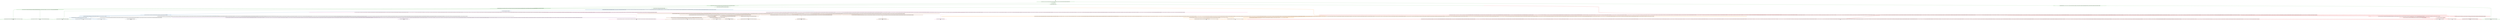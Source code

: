 digraph T {
	{
		rank=same
		54 [penwidth=3,colorscheme=set19,color=3,label="301;302;303;304;305;306;307;308;309;310;361;362;363;364;365;366;367;368;369;370;411;412;413;414;415;416;417;418;419;420_P\nP\n26% 0%"]
		50 [penwidth=3,colorscheme=set19,color=3,label="441;442;443;444;445;446;447;448;449;450;471;472;473;474;475;476;477;478;479;480;501;502;503;504;505;506;507;508;509;510_P\nP\n0% 1e+02%"]
		47 [penwidth=3,colorscheme=set19,color=3,label="491;492;493;494;495;496;497;498;499;500;551;552;553;554;555;556;557;558;559;560_P\nP\n47% 0%"]
		45 [penwidth=3,colorscheme=set19,color=3,label="481;482;483;484;485;486;487;488;489;490;541;542;543;544;545;546;547;548;549;550_P\nP\n26% 0%"]
		41 [penwidth=3,colorscheme=set19,color=2,label="1351;1352;1353;1354;1355;1356;1357;1358;1359;1360;1621;1622;1623;1624;1625;1626;1627;1628;1629;1630_M1\nM1\n18%"]
		39 [penwidth=3,colorscheme=set19,color=2,label="1701;1702;1703;1704;1705;1706;1707;1708;1709;1710_M1\nM1\n82%"]
		38 [penwidth=3,colorscheme=set19,color=8,label="4281;4282;4283;4284;4285;4286;4287;4288;4289;4290_M2\nM2\n32%"]
		37 [penwidth=3,colorscheme=set19,color=8,label="3761;3762;3763;3764;3765;3766;3767;3768;3769;3770;3791;3792;3793;3794;3795;3796;3797;3798;3799;3800;3841;3842;3843;3844;3845;3846;3847;3848;3849;3850;3921;3922;3923;3924;3925;3926;3927;3928;3929;3930;3961;3962;3963;3964;3965;3966;3967;3968;3969;3970_M2\nM2\n68%"]
		35 [penwidth=3,colorscheme=set19,color=9,label="4981;4982;4983;4984;4985;4986;4987;4988;4989;4990_M3\nM3\n1e+02%"]
		31 [penwidth=3,colorscheme=set19,color=7,label="6441;6442;6443;6444;6445;6446;6447;6448;6449;6450;6531;6532;6533;6534;6535;6536;6537;6538;6539;6540;6611;6612;6613;6614;6615;6616;6617;6618;6619;6620;6721;6722;6723;6724;6725;6726;6727;6728;6729;6730_M4\nM4\n12%"]
		29 [penwidth=3,colorscheme=set19,color=7,label="6711;6712;6713;6714;6715;6716;6717;6718;6719;6720_M4\nM4\n22%"]
		27 [penwidth=3,colorscheme=set19,color=7,label="6601;6602;6603;6604;6605;6606;6607;6608;6609;6610_M4\nM4\n13%"]
		25 [penwidth=3,colorscheme=set19,color=7,label="6511;6512;6513;6514;6515;6516;6517;6518;6519;6520;6701;6702;6703;6704;6705;6706;6707;6708;6709;6710_M4\nM4\n19%"]
		23 [penwidth=3,colorscheme=set19,color=7,label="6961;6962;6963;6964;6965;6966;6967;6968;6969;6970_M4\nM4\n18%"]
		21 [penwidth=3,colorscheme=set19,color=7,label="6801;6802;6803;6804;6805;6806;6807;6808;6809;6810_M4\nM4\n16%"]
		19 [penwidth=3,colorscheme=set19,color=5,label="6901;6902;6903;6904;6905;6906;6907;6908;6909;6910;6981;6982;6983;6984;6985;6986;6987;6988;6989;6990;7071;7072;7073;7074;7075;7076;7077;7078;7079;7080_M5\nM5\n74%"]
		17 [penwidth=3,colorscheme=set19,color=5,label="7061;7062;7063;7064;7065;7066;7067;7068;7069;7070;7111;7112;7113;7114;7115;7116;7117;7118;7119;7120_M5\nM5\n26%"]
		16 [penwidth=3,colorscheme=set19,color=4,label="7531;7532;7533;7534;7535;7536;7537;7538;7539;7540_M6\nM6\n1e+02%"]
		15 [penwidth=3,colorscheme=set19,color=1,label="401;402;403;404;405;406;407;408;409;410;451;452;453;454;455;456;457;458;459;460;511;512;513;514;515;516;517;518;519;520;561;562;563;564;565;566;567;568;569;570;581;582;583;584;585;586;587;588;589;590;611;612;613;614;615;616;617;618;619;620;631;632;633;634;635;636;637;638;639;640;651;652;653;654;655;656;657;658;659;660;681;682;683;684;685;686;687;688;689;690;711;712;713;714;715;716;717;718;719;720;791;792;793;794;795;796;797;798;799;800;811;812;813;814;815;816;817;818;819;820;841;842;843;844;845;846;847;848;849;850;861;862;863;864;865;866;867;868;869;870;901;902;903;904;905;906;907;908;909;910;921;922;923;924;925;926;927;928;929;930;951;952;953;954;955;956;957;958;959;960;971;972;973;974;975;976;977;978;979;980;1001;1002;1003;1004;1005;1006;1007;1008;1009;1010;1011;1012;1013;1014;1015;1016;1017;1018;1019;1020;1051;1052;1053;1054;1055;1056;1057;1058;1059;1060;1071;1072;1073;1074;1075;1076;1077;1078;1079;1080;1081;1082;1083;1084;1085;1086;1087;1088;1089;1090;1111;1112;1113;1114;1115;1116;1117;1118;1119;1120;1141;1142;1143;1144;1145;1146;1147;1148;1149;1150;1161;1162;1163;1164;1165;1166;1167;1168;1169;1170;1201;1202;1203;1204;1205;1206;1207;1208;1209;1210;1231;1232;1233;1234;1235;1236;1237;1238;1239;1240;1261;1262;1263;1264;1265;1266;1267;1268;1269;1270;1301;1302;1303;1304;1305;1306;1307;1308;1309;1310;1431;1432;1433;1434;1435;1436;1437;1438;1439;1440;1591;1592;1593;1594;1595;1596;1597;1598;1599;1600;1721;1722;1723;1724;1725;1726;1727;1728;1729;1730;1751;1752;1753;1754;1755;1756;1757;1758;1759;1760;1801;1802;1803;1804;1805;1806;1807;1808;1809;1810;1831;1832;1833;1834;1835;1836;1837;1838;1839;1840;1911;1912;1913;1914;1915;1916;1917;1918;1919;1920;1941;1942;1943;1944;1945;1946;1947;1948;1949;1950;1971;1972;1973;1974;1975;1976;1977;1978;1979;1980;2021;2022;2023;2024;2025;2026;2027;2028;2029;2030;2091;2092;2093;2094;2095;2096;2097;2098;2099;2100;2151;2152;2153;2154;2155;2156;2157;2158;2159;2160;2251;2252;2253;2254;2255;2256;2257;2258;2259;2260;2311;2312;2313;2314;2315;2316;2317;2318;2319;2320;2351;2352;2353;2354;2355;2356;2357;2358;2359;2360;2391;2392;2393;2394;2395;2396;2397;2398;2399;2400;2411;2412;2413;2414;2415;2416;2417;2418;2419;2420;2471;2472;2473;2474;2475;2476;2477;2478;2479;2480;2511;2512;2513;2514;2515;2516;2517;2518;2519;2520;2571;2572;2573;2574;2575;2576;2577;2578;2579;2580;2711;2712;2713;2714;2715;2716;2717;2718;2719;2720;2781;2782;2783;2784;2785;2786;2787;2788;2789;2790;2811;2812;2813;2814;2815;2816;2817;2818;2819;2820;2901;2902;2903;2904;2905;2906;2907;2908;2909;2910;2931;2932;2933;2934;2935;2936;2937;2938;2939;2940;3111;3112;3113;3114;3115;3116;3117;3118;3119;3120;3191;3192;3193;3194;3195;3196;3197;3198;3199;3200;3231;3232;3233;3234;3235;3236;3237;3238;3239;3240;3281;3282;3283;3284;3285;3286;3287;3288;3289;3290;3301;3302;3303;3304;3305;3306;3307;3308;3309;3310;3331;3332;3333;3334;3335;3336;3337;3338;3339;3340;3371;3372;3373;3374;3375;3376;3377;3378;3379;3380;3421;3422;3423;3424;3425;3426;3427;3428;3429;3430;3461;3462;3463;3464;3465;3466;3467;3468;3469;3470;3541;3542;3543;3544;3545;3546;3547;3548;3549;3550;3631;3632;3633;3634;3635;3636;3637;3638;3639;3640;3661;3662;3663;3664;3665;3666;3667;3668;3669;3670;3691;3692;3693;3694;3695;3696;3697;3698;3699;3700;3741;3742;3743;3744;3745;3746;3747;3748;3749;3750;3801;3802;3803;3804;3805;3806;3807;3808;3809;3810;3971;3972;3973;3974;3975;3976;3977;3978;3979;3980;4041;4042;4043;4044;4045;4046;4047;4048;4049;4050;4191;4192;4193;4194;4195;4196;4197;4198;4199;4200;4261;4262;4263;4264;4265;4266;4267;4268;4269;4270;4751;4752;4753;4754;4755;4756;4757;4758;4759;4760;4811;4812;4813;4814;4815;4816;4817;4818;4819;4820;4941;4942;4943;4944;4945;4946;4947;4948;4949;4950;5001;5002;5003;5004;5005;5006;5007;5008;5009;5010;5161;5162;5163;5164;5165;5166;5167;5168;5169;5170;5291;5292;5293;5294;5295;5296;5297;5298;5299;5300;5311;5312;5313;5314;5315;5316;5317;5318;5319;5320;5341;5342;5343;5344;5345;5346;5347;5348;5349;5350;5391;5392;5393;5394;5395;5396;5397;5398;5399;5400;5441;5442;5443;5444;5445;5446;5447;5448;5449;5450;5531;5532;5533;5534;5535;5536;5537;5538;5539;5540;5551;5552;5553;5554;5555;5556;5557;5558;5559;5560;5641;5642;5643;5644;5645;5646;5647;5648;5649;5650;5741;5742;5743;5744;5745;5746;5747;5748;5749;5750;5781;5782;5783;5784;5785;5786;5787;5788;5789;5790;5811;5812;5813;5814;5815;5816;5817;5818;5819;5820;5881;5882;5883;5884;5885;5886;5887;5888;5889;5890;5931;5932;5933;5934;5935;5936;5937;5938;5939;5940;6051;6052;6053;6054;6055;6056;6057;6058;6059;6060;6101;6102;6103;6104;6105;6106;6107;6108;6109;6110;6141;6142;6143;6144;6145;6146;6147;6148;6149;6150;6181;6182;6183;6184;6185;6186;6187;6188;6189;6190;6251;6252;6253;6254;6255;6256;6257;6258;6259;6260;6471;6472;6473;6474;6475;6476;6477;6478;6479;6480;6571;6572;6573;6574;6575;6576;6577;6578;6579;6580;6661;6662;6663;6664;6665;6666;6667;6668;6669;6670;6851;6852;6853;6854;6855;6856;6857;6858;6859;6860;6941;6942;6943;6944;6945;6946;6947;6948;6949;6950;7041;7042;7043;7044;7045;7046;7047;7048;7049;7050;7091;7092;7093;7094;7095;7096;7097;7098;7099;7100;7141;7142;7143;7144;7145;7146;7147;7148;7149;7150;7201;7202;7203;7204;7205;7206;7207;7208;7209;7210;7211;7212;7213;7214;7215;7216;7217;7218;7219;7220;7221;7222;7223;7224;7225;7226;7227;7228;7229;7230;7231;7232;7233;7234;7235;7236;7237;7238;7239;7240;7261;7262;7263;7264;7265;7266;7267;7268;7269;7270;7271;7272;7273;7274;7275;7276;7277;7278;7279;7280;7281;7282;7283;7284;7285;7286;7287;7288;7289;7290_M7\nM7\n14%"]
		12 [penwidth=3,colorscheme=set19,color=1,label="7981;7982;7983;7984;7985;7986;7987;7988;7989;7990_M7\nM7\n43%"]
		10 [penwidth=3,colorscheme=set19,color=1,label="7971;7972;7973;7974;7975;7976;7977;7978;7979;7980_M7\nM7\n13%"]
		8 [penwidth=3,colorscheme=set19,color=1,label="8021;8022;8023;8024;8025;8026;8027;8028;8029;8030;8081;8082;8083;8084;8085;8086;8087;8088;8089;8090_M7\nM7\n30%"]
	}
	58 [penwidth=3,colorscheme=set19,color=3,label="GL"]
	57 [penwidth=3,colorscheme=set19,color=3,label="0;1;2;3;4;5;6;7;8;9;10;11;12;13;14;15;16;17;18;19;20;21;22;23;24;25;26;27;28;29;30;31;32;33;34;35;36;37;38;39;40;41;42;43;44;45;46;47;48;49;50;51;52;53;54;55;56;57;58;59;60;61;62;63;64;65;66;67;68;69;70"]
	56 [penwidth=3,colorscheme=set19,color=3,label="71;72;73;74;75;76;77;78;79;80"]
	55 [penwidth=3,colorscheme=set19,color=3,label="81;82;83;84;85;86;87;88;89;90;131;132;133;134;135;136;137;138;139;140;181;182;183;184;185;186;187;188;189;190;221;222;223;224;225;226;227;228;229;230;261;262;263;264;265;266;267;268;269;270;301;302;303;304;305;306;307;308;309;310;361;362;363;364;365;366;367;368;369;370;411;412;413;414;415;416;417;418;419;420"]
	53 [penwidth=3,colorscheme=set19,color=3,label="101;102;103;104;105;106;107;108;109;110"]
	52 [penwidth=3,colorscheme=set19,color=3,label="141;142;143;144;145;146;147;148;149;150;161;162;163;164;165;166;167;168;169;170;201;202;203;204;205;206;207;208;209;210;241;242;243;244;245;246;247;248;249;250"]
	51 [penwidth=3,colorscheme=set19,color=3,label="271;272;273;274;275;276;277;278;279;280;341;342;343;344;345;346;347;348;349;350;391;392;393;394;395;396;397;398;399;400;441;442;443;444;445;446;447;448;449;450;471;472;473;474;475;476;477;478;479;480;501;502;503;504;505;506;507;508;509;510"]
	49 [penwidth=3,colorscheme=set19,color=3,label="331;332;333;334;335;336;337;338;339;340;381;382;383;384;385;386;387;388;389;390"]
	48 [penwidth=3,colorscheme=set19,color=3,label="491;492;493;494;495;496;497;498;499;500;551;552;553;554;555;556;557;558;559;560"]
	46 [penwidth=3,colorscheme=set19,color=3,label="91;92;93;94;95;96;97;98;99;100;111;112;113;114;115;116;117;118;119;120;311;312;313;314;315;316;317;318;319;320;421;422;423;424;425;426;427;428;429;430;461;462;463;464;465;466;467;468;469;470;481;482;483;484;485;486;487;488;489;490;541;542;543;544;545;546;547;548;549;550"]
	44 [penwidth=3,colorscheme=set19,color=2,label="1181;1182;1183;1184;1185;1186;1187;1188;1189;1190"]
	43 [penwidth=3,colorscheme=set19,color=2,label="1191;1192;1193;1194;1195;1196;1197;1198;1199;1200;1251;1252;1253;1254;1255;1256;1257;1258;1259;1260;1331;1332;1333;1334;1335;1336;1337;1338;1339;1340"]
	42 [penwidth=3,colorscheme=set19,color=2,label="1351;1352;1353;1354;1355;1356;1357;1358;1359;1360;1621;1622;1623;1624;1625;1626;1627;1628;1629;1630"]
	40 [penwidth=3,colorscheme=set19,color=2,label="1561;1562;1563;1564;1565;1566;1567;1568;1569;1570;1601;1602;1603;1604;1605;1606;1607;1608;1609;1610;1701;1702;1703;1704;1705;1706;1707;1708;1709;1710"]
	36 [penwidth=3,colorscheme=set19,color=9,label="4111;4112;4113;4114;4115;4116;4117;4118;4119;4120;4251;4252;4253;4254;4255;4256;4257;4258;4259;4260;4321;4322;4323;4324;4325;4326;4327;4328;4329;4330;4511;4512;4513;4514;4515;4516;4517;4518;4519;4520;4581;4582;4583;4584;4585;4586;4587;4588;4589;4590;4731;4732;4733;4734;4735;4736;4737;4738;4739;4740;4791;4792;4793;4794;4795;4796;4797;4798;4799;4800;4981;4982;4983;4984;4985;4986;4987;4988;4989;4990"]
	34 [penwidth=3,colorscheme=set19,color=7,label="5961;5962;5963;5964;5965;5966;5967;5968;5969;5970;5991;5992;5993;5994;5995;5996;5997;5998;5999;6000;6041;6042;6043;6044;6045;6046;6047;6048;6049;6050;6081;6082;6083;6084;6085;6086;6087;6088;6089;6090;6131;6132;6133;6134;6135;6136;6137;6138;6139;6140;6231;6232;6233;6234;6235;6236;6237;6238;6239;6240;6241;6242;6243;6244;6245;6246;6247;6248;6249;6250;6291;6292;6293;6294;6295;6296;6297;6298;6299;6300"]
	33 [penwidth=3,colorscheme=set19,color=7,label="6361;6362;6363;6364;6365;6366;6367;6368;6369;6370"]
	32 [penwidth=3,colorscheme=set19,color=7,label="6441;6442;6443;6444;6445;6446;6447;6448;6449;6450;6531;6532;6533;6534;6535;6536;6537;6538;6539;6540;6611;6612;6613;6614;6615;6616;6617;6618;6619;6620;6721;6722;6723;6724;6725;6726;6727;6728;6729;6730"]
	30 [penwidth=3,colorscheme=set19,color=7,label="6521;6522;6523;6524;6525;6526;6527;6528;6529;6530;6711;6712;6713;6714;6715;6716;6717;6718;6719;6720"]
	28 [penwidth=3,colorscheme=set19,color=7,label="6431;6432;6433;6434;6435;6436;6437;6438;6439;6440;6601;6602;6603;6604;6605;6606;6607;6608;6609;6610"]
	26 [penwidth=3,colorscheme=set19,color=7,label="6511;6512;6513;6514;6515;6516;6517;6518;6519;6520;6701;6702;6703;6704;6705;6706;6707;6708;6709;6710"]
	24 [penwidth=3,colorscheme=set19,color=7,label="6031;6032;6033;6034;6035;6036;6037;6038;6039;6040;6121;6122;6123;6124;6125;6126;6127;6128;6129;6130;6171;6172;6173;6174;6175;6176;6177;6178;6179;6180;6221;6222;6223;6224;6225;6226;6227;6228;6229;6230;6281;6282;6283;6284;6285;6286;6287;6288;6289;6290;6351;6352;6353;6354;6355;6356;6357;6358;6359;6360;6421;6422;6423;6424;6425;6426;6427;6428;6429;6430;6961;6962;6963;6964;6965;6966;6967;6968;6969;6970"]
	22 [penwidth=3,colorscheme=set19,color=7,label="6071;6072;6073;6074;6075;6076;6077;6078;6079;6080;6161;6162;6163;6164;6165;6166;6167;6168;6169;6170;6341;6342;6343;6344;6345;6346;6347;6348;6349;6350;6401;6402;6403;6404;6405;6406;6407;6408;6409;6410;6501;6502;6503;6504;6505;6506;6507;6508;6509;6510;6581;6582;6583;6584;6585;6586;6587;6588;6589;6590;6691;6692;6693;6694;6695;6696;6697;6698;6699;6700;6801;6802;6803;6804;6805;6806;6807;6808;6809;6810"]
	20 [penwidth=3,colorscheme=set19,color=5,label="6451;6452;6453;6454;6455;6456;6457;6458;6459;6460;6741;6742;6743;6744;6745;6746;6747;6748;6749;6750;6901;6902;6903;6904;6905;6906;6907;6908;6909;6910;6981;6982;6983;6984;6985;6986;6987;6988;6989;6990;7071;7072;7073;7074;7075;7076;7077;7078;7079;7080"]
	18 [penwidth=3,colorscheme=set19,color=5,label="6541;6542;6543;6544;6545;6546;6547;6548;6549;6550;6731;6732;6733;6734;6735;6736;6737;6738;6739;6740;6971;6972;6973;6974;6975;6976;6977;6978;6979;6980;7061;7062;7063;7064;7065;7066;7067;7068;7069;7070;7111;7112;7113;7114;7115;7116;7117;7118;7119;7120"]
	14 [penwidth=3,colorscheme=set19,color=1,label="7311;7312;7313;7314;7315;7316;7317;7318;7319;7320;7331;7332;7333;7334;7335;7336;7337;7338;7339;7340;7401;7402;7403;7404;7405;7406;7407;7408;7409;7410;7451;7452;7453;7454;7455;7456;7457;7458;7459;7460;7501;7502;7503;7504;7505;7506;7507;7508;7509;7510;7651;7652;7653;7654;7655;7656;7657;7658;7659;7660;7711;7712;7713;7714;7715;7716;7717;7718;7719;7720;7771;7772;7773;7774;7775;7776;7777;7778;7779;7780"]
	13 [penwidth=3,colorscheme=set19,color=1,label="7841;7842;7843;7844;7845;7846;7847;7848;7849;7850;7891;7892;7893;7894;7895;7896;7897;7898;7899;7900;7981;7982;7983;7984;7985;7986;7987;7988;7989;7990"]
	11 [penwidth=3,colorscheme=set19,color=1,label="7971;7972;7973;7974;7975;7976;7977;7978;7979;7980"]
	9 [penwidth=3,colorscheme=set19,color=1,label="7541;7542;7543;7544;7545;7546;7547;7548;7549;7550;7621;7622;7623;7624;7625;7626;7627;7628;7629;7630;8021;8022;8023;8024;8025;8026;8027;8028;8029;8030;8081;8082;8083;8084;8085;8086;8087;8088;8089;8090"]
	7 [penwidth=3,colorscheme=set19,color=4,label="4181;4182;4183;4184;4185;4186;4187;4188;4189;4190;4371;4372;4373;4374;4375;4376;4377;4378;4379;4380;4451;4452;4453;4454;4455;4456;4457;4458;4459;4460;4561;4562;4563;4564;4565;4566;4567;4568;4569;4570;4641;4642;4643;4644;4645;4646;4647;4648;4649;4650;4701;4702;4703;4704;4705;4706;4707;4708;4709;4710;4871;4872;4873;4874;4875;4876;4877;4878;4879;4880;4921;4922;4923;4924;4925;4926;4927;4928;4929;4930;5141;5142;5143;5144;5145;5146;5147;5148;5149;5150;5191;5192;5193;5194;5195;5196;5197;5198;5199;5200;5241;5242;5243;5244;5245;5246;5247;5248;5249;5250;5261;5262;5263;5264;5265;5266;5267;5268;5269;5270;5331;5332;5333;5334;5335;5336;5337;5338;5339;5340;5361;5362;5363;5364;5365;5366;5367;5368;5369;5370;5381;5382;5383;5384;5385;5386;5387;5388;5389;5390;5461;5462;5463;5464;5465;5466;5467;5468;5469;5470;5491;5492;5493;5494;5495;5496;5497;5498;5499;5500;5601;5602;5603;5604;5605;5606;5607;5608;5609;5610;5681;5682;5683;5684;5685;5686;5687;5688;5689;5690;5701;5702;5703;5704;5705;5706;5707;5708;5709;5710;5721;5722;5723;5724;5725;5726;5727;5728;5729;5730;5761;5762;5763;5764;5765;5766;5767;5768;5769;5770;5791;5792;5793;5794;5795;5796;5797;5798;5799;5800;5841;5842;5843;5844;5845;5846;5847;5848;5849;5850;5861;5862;5863;5864;5865;5866;5867;5868;5869;5870;5901;5902;5903;5904;5905;5906;5907;5908;5909;5910;5971;5972;5973;5974;5975;5976;5977;5978;5979;5980;6011;6012;6013;6014;6015;6016;6017;6018;6019;6020;6151;6152;6153;6154;6155;6156;6157;6158;6159;6160;6201;6202;6203;6204;6205;6206;6207;6208;6209;6210;6331;6332;6333;6334;6335;6336;6337;6338;6339;6340;6481;6482;6483;6484;6485;6486;6487;6488;6489;6490;6671;6672;6673;6674;6675;6676;6677;6678;6679;6680;6861;6862;6863;6864;6865;6866;6867;6868;6869;6870;7051;7052;7053;7054;7055;7056;7057;7058;7059;7060;7151;7152;7153;7154;7155;7156;7157;7158;7159;7160;7241;7242;7243;7244;7245;7246;7247;7248;7249;7250;7251;7252;7253;7254;7255;7256;7257;7258;7259;7260;7291;7292;7293;7294;7295;7296;7297;7298;7299;7300;7301;7302;7303;7304;7305;7306;7307;7308;7309;7310;7321;7322;7323;7324;7325;7326;7327;7328;7329;7330;7341;7342;7343;7344;7345;7346;7347;7348;7349;7350;7371;7372;7373;7374;7375;7376;7377;7378;7379;7380;7421;7422;7423;7424;7425;7426;7427;7428;7429;7430;7481;7482;7483;7484;7485;7486;7487;7488;7489;7490;7531;7532;7533;7534;7535;7536;7537;7538;7539;7540"]
	6 [penwidth=3,colorscheme=set19,color=7,label="4361;4362;4363;4364;4365;4366;4367;4368;4369;4370;4421;4422;4423;4424;4425;4426;4427;4428;4429;4430;4481;4482;4483;4484;4485;4486;4487;4488;4489;4490;4531;4532;4533;4534;4535;4536;4537;4538;4539;4540;4591;4592;4593;4594;4595;4596;4597;4598;4599;4600;4671;4672;4673;4674;4675;4676;4677;4678;4679;4680;4761;4762;4763;4764;4765;4766;4767;4768;4769;4770;4951;4952;4953;4954;4955;4956;4957;4958;4959;4960;5011;5012;5013;5014;5015;5016;5017;5018;5019;5020;5061;5062;5063;5064;5065;5066;5067;5068;5069;5070;5101;5102;5103;5104;5105;5106;5107;5108;5109;5110;5171;5172;5173;5174;5175;5176;5177;5178;5179;5180;5201;5202;5203;5204;5205;5206;5207;5208;5209;5210;5221;5222;5223;5224;5225;5226;5227;5228;5229;5230;5251;5252;5253;5254;5255;5256;5257;5258;5259;5260;5271;5272;5273;5274;5275;5276;5277;5278;5279;5280;5351;5352;5353;5354;5355;5356;5357;5358;5359;5360;5411;5412;5413;5414;5415;5416;5417;5418;5419;5420;5451;5452;5453;5454;5455;5456;5457;5458;5459;5460;5471;5472;5473;5474;5475;5476;5477;5478;5479;5480;5501;5502;5503;5504;5505;5506;5507;5508;5509;5510;5561;5562;5563;5564;5565;5566;5567;5568;5569;5570;5571;5572;5573;5574;5575;5576;5577;5578;5579;5580;5581;5582;5583;5584;5585;5586;5587;5588;5589;5590;5621;5622;5623;5624;5625;5626;5627;5628;5629;5630;5651;5652;5653;5654;5655;5656;5657;5658;5659;5660;5661;5662;5663;5664;5665;5666;5667;5668;5669;5670;5821;5822;5823;5824;5825;5826;5827;5828;5829;5830;5911;5912;5913;5914;5915;5916;5917;5918;5919;5920;5951;5952;5953;5954;5955;5956;5957;5958;5959;5960"]
	5 [penwidth=3,colorscheme=set19,color=9,label="1461;1462;1463;1464;1465;1466;1467;1468;1469;1470;1511;1512;1513;1514;1515;1516;1517;1518;1519;1520;1571;1572;1573;1574;1575;1576;1577;1578;1579;1580;1611;1612;1613;1614;1615;1616;1617;1618;1619;1620;1731;1732;1733;1734;1735;1736;1737;1738;1739;1740;1871;1872;1873;1874;1875;1876;1877;1878;1879;1880;1901;1902;1903;1904;1905;1906;1907;1908;1909;1910;1951;1952;1953;1954;1955;1956;1957;1958;1959;1960;2041;2042;2043;2044;2045;2046;2047;2048;2049;2050;2131;2132;2133;2134;2135;2136;2137;2138;2139;2140;2171;2172;2173;2174;2175;2176;2177;2178;2179;2180;2301;2302;2303;2304;2305;2306;2307;2308;2309;2310;2321;2322;2323;2324;2325;2326;2327;2328;2329;2330;2371;2372;2373;2374;2375;2376;2377;2378;2379;2380;2421;2422;2423;2424;2425;2426;2427;2428;2429;2430;2491;2492;2493;2494;2495;2496;2497;2498;2499;2500;2541;2542;2543;2544;2545;2546;2547;2548;2549;2550;2621;2622;2623;2624;2625;2626;2627;2628;2629;2630;2671;2672;2673;2674;2675;2676;2677;2678;2679;2680;2691;2692;2693;2694;2695;2696;2697;2698;2699;2700;2751;2752;2753;2754;2755;2756;2757;2758;2759;2760;2831;2832;2833;2834;2835;2836;2837;2838;2839;2840;2881;2882;2883;2884;2885;2886;2887;2888;2889;2890;2961;2962;2963;2964;2965;2966;2967;2968;2969;2970;2991;2992;2993;2994;2995;2996;2997;2998;2999;3000;3041;3042;3043;3044;3045;3046;3047;3048;3049;3050;3081;3082;3083;3084;3085;3086;3087;3088;3089;3090;3171;3172;3173;3174;3175;3176;3177;3178;3179;3180;3211;3212;3213;3214;3215;3216;3217;3218;3219;3220;3311;3312;3313;3314;3315;3316;3317;3318;3319;3320;3401;3402;3403;3404;3405;3406;3407;3408;3409;3410;3441;3442;3443;3444;3445;3446;3447;3448;3449;3450;3501;3502;3503;3504;3505;3506;3507;3508;3509;3510;3531;3532;3533;3534;3535;3536;3537;3538;3539;3540;3581;3582;3583;3584;3585;3586;3587;3588;3589;3590;3601;3602;3603;3604;3605;3606;3607;3608;3609;3610;3641;3642;3643;3644;3645;3646;3647;3648;3649;3650;3701;3702;3703;3704;3705;3706;3707;3708;3709;3710;3811;3812;3813;3814;3815;3816;3817;3818;3819;3820;4011;4012;4013;4014;4015;4016;4017;4018;4019;4020"]
	4 [penwidth=3,colorscheme=set19,color=8,label="1211;1212;1213;1214;1215;1216;1217;1218;1219;1220;1241;1242;1243;1244;1245;1246;1247;1248;1249;1250;1321;1322;1323;1324;1325;1326;1327;1328;1329;1330;1391;1392;1393;1394;1395;1396;1397;1398;1399;1400;1451;1452;1453;1454;1455;1456;1457;1458;1459;1460;1651;1652;1653;1654;1655;1656;1657;1658;1659;1660;1691;1692;1693;1694;1695;1696;1697;1698;1699;1700;1771;1772;1773;1774;1775;1776;1777;1778;1779;1780;1791;1792;1793;1794;1795;1796;1797;1798;1799;1800;1811;1812;1813;1814;1815;1816;1817;1818;1819;1820;1841;1842;1843;1844;1845;1846;1847;1848;1849;1850;1861;1862;1863;1864;1865;1866;1867;1868;1869;1870;1891;1892;1893;1894;1895;1896;1897;1898;1899;1900;2031;2032;2033;2034;2035;2036;2037;2038;2039;2040;2101;2102;2103;2104;2105;2106;2107;2108;2109;2110;2211;2212;2213;2214;2215;2216;2217;2218;2219;2220;2241;2242;2243;2244;2245;2246;2247;2248;2249;2250;2291;2292;2293;2294;2295;2296;2297;2298;2299;2300;2531;2532;2533;2534;2535;2536;2537;2538;2539;2540;2611;2612;2613;2614;2615;2616;2617;2618;2619;2620;2631;2632;2633;2634;2635;2636;2637;2638;2639;2640;2681;2682;2683;2684;2685;2686;2687;2688;2689;2690;2861;2862;2863;2864;2865;2866;2867;2868;2869;2870;2951;2952;2953;2954;2955;2956;2957;2958;2959;2960;3031;3032;3033;3034;3035;3036;3037;3038;3039;3040;3131;3132;3133;3134;3135;3136;3137;3138;3139;3140;3251;3252;3253;3254;3255;3256;3257;3258;3259;3260;3391;3392;3393;3394;3395;3396;3397;3398;3399;3400;3431;3432;3433;3434;3435;3436;3437;3438;3439;3440;3491;3492;3493;3494;3495;3496;3497;3498;3499;3500;3551;3552;3553;3554;3555;3556;3557;3558;3559;3560;3571;3572;3573;3574;3575;3576;3577;3578;3579;3580;3681;3682;3683;3684;3685;3686;3687;3688;3689;3690;3721;3722;3723;3724;3725;3726;3727;3728;3729;3730;3761;3762;3763;3764;3765;3766;3767;3768;3769;3770;3791;3792;3793;3794;3795;3796;3797;3798;3799;3800;3841;3842;3843;3844;3845;3846;3847;3848;3849;3850;3921;3922;3923;3924;3925;3926;3927;3928;3929;3930;3961;3962;3963;3964;3965;3966;3967;3968;3969;3970"]
	3 [penwidth=3,colorscheme=set19,color=8,label="1151;1152;1153;1154;1155;1156;1157;1158;1159;1160;1221;1222;1223;1224;1225;1226;1227;1228;1229;1230;1281;1282;1283;1284;1285;1286;1287;1288;1289;1290;1291;1292;1293;1294;1295;1296;1297;1298;1299;1300;1411;1412;1413;1414;1415;1416;1417;1418;1419;1420;1481;1482;1483;1484;1485;1486;1487;1488;1489;1490;1531;1532;1533;1534;1535;1536;1537;1538;1539;1540;1631;1632;1633;1634;1635;1636;1637;1638;1639;1640;1661;1662;1663;1664;1665;1666;1667;1668;1669;1670;1741;1742;1743;1744;1745;1746;1747;1748;1749;1750;1851;1852;1853;1854;1855;1856;1857;1858;1859;1860;1881;1882;1883;1884;1885;1886;1887;1888;1889;1890;1931;1932;1933;1934;1935;1936;1937;1938;1939;1940;1961;1962;1963;1964;1965;1966;1967;1968;1969;1970;1991;1992;1993;1994;1995;1996;1997;1998;1999;2000;2071;2072;2073;2074;2075;2076;2077;2078;2079;2080;2111;2112;2113;2114;2115;2116;2117;2118;2119;2120;2181;2182;2183;2184;2185;2186;2187;2188;2189;2190;2201;2202;2203;2204;2205;2206;2207;2208;2209;2210;2221;2222;2223;2224;2225;2226;2227;2228;2229;2230;2381;2382;2383;2384;2385;2386;2387;2388;2389;2390;2431;2432;2433;2434;2435;2436;2437;2438;2439;2440;2451;2452;2453;2454;2455;2456;2457;2458;2459;2460;2501;2502;2503;2504;2505;2506;2507;2508;2509;2510;2551;2552;2553;2554;2555;2556;2557;2558;2559;2560;2581;2582;2583;2584;2585;2586;2587;2588;2589;2590;2651;2652;2653;2654;2655;2656;2657;2658;2659;2660;2661;2662;2663;2664;2665;2666;2667;2668;2669;2670;2741;2742;2743;2744;2745;2746;2747;2748;2749;2750;2761;2762;2763;2764;2765;2766;2767;2768;2769;2770;2841;2842;2843;2844;2845;2846;2847;2848;2849;2850;2871;2872;2873;2874;2875;2876;2877;2878;2879;2880;2891;2892;2893;2894;2895;2896;2897;2898;2899;2900;2921;2922;2923;2924;2925;2926;2927;2928;2929;2930;2971;2972;2973;2974;2975;2976;2977;2978;2979;2980;3011;3012;3013;3014;3015;3016;3017;3018;3019;3020;3051;3052;3053;3054;3055;3056;3057;3058;3059;3060;3141;3142;3143;3144;3145;3146;3147;3148;3149;3150;3181;3182;3183;3184;3185;3186;3187;3188;3189;3190;3221;3222;3223;3224;3225;3226;3227;3228;3229;3230;3271;3272;3273;3274;3275;3276;3277;3278;3279;3280;3291;3292;3293;3294;3295;3296;3297;3298;3299;3300;3321;3322;3323;3324;3325;3326;3327;3328;3329;3330;3351;3352;3353;3354;3355;3356;3357;3358;3359;3360;3451;3452;3453;3454;3455;3456;3457;3458;3459;3460;3511;3512;3513;3514;3515;3516;3517;3518;3519;3520;3611;3612;3613;3614;3615;3616;3617;3618;3619;3620;3671;3672;3673;3674;3675;3676;3677;3678;3679;3680;3711;3712;3713;3714;3715;3716;3717;3718;3719;3720;3781;3782;3783;3784;3785;3786;3787;3788;3789;3790;3891;3892;3893;3894;3895;3896;3897;3898;3899;3900;4071;4072;4073;4074;4075;4076;4077;4078;4079;4080;4141;4142;4143;4144;4145;4146;4147;4148;4149;4150;4281;4282;4283;4284;4285;4286;4287;4288;4289;4290"]
	2 [penwidth=3,colorscheme=set19,color=1,label="121;122;123;124;125;126;127;128;129;130;171;172;173;174;175;176;177;178;179;180;211;212;213;214;215;216;217;218;219;220;251;252;253;254;255;256;257;258;259;260;281;282;283;284;285;286;287;288;289;290;401;402;403;404;405;406;407;408;409;410;451;452;453;454;455;456;457;458;459;460;511;512;513;514;515;516;517;518;519;520;561;562;563;564;565;566;567;568;569;570;581;582;583;584;585;586;587;588;589;590;611;612;613;614;615;616;617;618;619;620;631;632;633;634;635;636;637;638;639;640;651;652;653;654;655;656;657;658;659;660;681;682;683;684;685;686;687;688;689;690;711;712;713;714;715;716;717;718;719;720;791;792;793;794;795;796;797;798;799;800;811;812;813;814;815;816;817;818;819;820;841;842;843;844;845;846;847;848;849;850;861;862;863;864;865;866;867;868;869;870;901;902;903;904;905;906;907;908;909;910;921;922;923;924;925;926;927;928;929;930;951;952;953;954;955;956;957;958;959;960;971;972;973;974;975;976;977;978;979;980;1001;1002;1003;1004;1005;1006;1007;1008;1009;1010;1011;1012;1013;1014;1015;1016;1017;1018;1019;1020;1051;1052;1053;1054;1055;1056;1057;1058;1059;1060;1071;1072;1073;1074;1075;1076;1077;1078;1079;1080;1081;1082;1083;1084;1085;1086;1087;1088;1089;1090;1111;1112;1113;1114;1115;1116;1117;1118;1119;1120;1141;1142;1143;1144;1145;1146;1147;1148;1149;1150;1161;1162;1163;1164;1165;1166;1167;1168;1169;1170;1201;1202;1203;1204;1205;1206;1207;1208;1209;1210;1231;1232;1233;1234;1235;1236;1237;1238;1239;1240;1261;1262;1263;1264;1265;1266;1267;1268;1269;1270;1301;1302;1303;1304;1305;1306;1307;1308;1309;1310;1431;1432;1433;1434;1435;1436;1437;1438;1439;1440;1591;1592;1593;1594;1595;1596;1597;1598;1599;1600;1721;1722;1723;1724;1725;1726;1727;1728;1729;1730;1751;1752;1753;1754;1755;1756;1757;1758;1759;1760;1801;1802;1803;1804;1805;1806;1807;1808;1809;1810;1831;1832;1833;1834;1835;1836;1837;1838;1839;1840;1911;1912;1913;1914;1915;1916;1917;1918;1919;1920;1941;1942;1943;1944;1945;1946;1947;1948;1949;1950;1971;1972;1973;1974;1975;1976;1977;1978;1979;1980;2021;2022;2023;2024;2025;2026;2027;2028;2029;2030;2091;2092;2093;2094;2095;2096;2097;2098;2099;2100;2151;2152;2153;2154;2155;2156;2157;2158;2159;2160;2251;2252;2253;2254;2255;2256;2257;2258;2259;2260;2311;2312;2313;2314;2315;2316;2317;2318;2319;2320;2351;2352;2353;2354;2355;2356;2357;2358;2359;2360;2391;2392;2393;2394;2395;2396;2397;2398;2399;2400;2411;2412;2413;2414;2415;2416;2417;2418;2419;2420;2471;2472;2473;2474;2475;2476;2477;2478;2479;2480;2511;2512;2513;2514;2515;2516;2517;2518;2519;2520;2571;2572;2573;2574;2575;2576;2577;2578;2579;2580;2711;2712;2713;2714;2715;2716;2717;2718;2719;2720;2781;2782;2783;2784;2785;2786;2787;2788;2789;2790;2811;2812;2813;2814;2815;2816;2817;2818;2819;2820;2901;2902;2903;2904;2905;2906;2907;2908;2909;2910;2931;2932;2933;2934;2935;2936;2937;2938;2939;2940;3111;3112;3113;3114;3115;3116;3117;3118;3119;3120;3191;3192;3193;3194;3195;3196;3197;3198;3199;3200;3231;3232;3233;3234;3235;3236;3237;3238;3239;3240;3281;3282;3283;3284;3285;3286;3287;3288;3289;3290;3301;3302;3303;3304;3305;3306;3307;3308;3309;3310;3331;3332;3333;3334;3335;3336;3337;3338;3339;3340;3371;3372;3373;3374;3375;3376;3377;3378;3379;3380;3421;3422;3423;3424;3425;3426;3427;3428;3429;3430;3461;3462;3463;3464;3465;3466;3467;3468;3469;3470;3541;3542;3543;3544;3545;3546;3547;3548;3549;3550;3631;3632;3633;3634;3635;3636;3637;3638;3639;3640;3661;3662;3663;3664;3665;3666;3667;3668;3669;3670;3691;3692;3693;3694;3695;3696;3697;3698;3699;3700;3741;3742;3743;3744;3745;3746;3747;3748;3749;3750;3801;3802;3803;3804;3805;3806;3807;3808;3809;3810;3971;3972;3973;3974;3975;3976;3977;3978;3979;3980;4041;4042;4043;4044;4045;4046;4047;4048;4049;4050;4191;4192;4193;4194;4195;4196;4197;4198;4199;4200;4261;4262;4263;4264;4265;4266;4267;4268;4269;4270;4751;4752;4753;4754;4755;4756;4757;4758;4759;4760;4811;4812;4813;4814;4815;4816;4817;4818;4819;4820;4941;4942;4943;4944;4945;4946;4947;4948;4949;4950;5001;5002;5003;5004;5005;5006;5007;5008;5009;5010;5161;5162;5163;5164;5165;5166;5167;5168;5169;5170;5291;5292;5293;5294;5295;5296;5297;5298;5299;5300;5311;5312;5313;5314;5315;5316;5317;5318;5319;5320;5341;5342;5343;5344;5345;5346;5347;5348;5349;5350;5391;5392;5393;5394;5395;5396;5397;5398;5399;5400;5441;5442;5443;5444;5445;5446;5447;5448;5449;5450;5531;5532;5533;5534;5535;5536;5537;5538;5539;5540;5551;5552;5553;5554;5555;5556;5557;5558;5559;5560;5641;5642;5643;5644;5645;5646;5647;5648;5649;5650;5741;5742;5743;5744;5745;5746;5747;5748;5749;5750;5781;5782;5783;5784;5785;5786;5787;5788;5789;5790;5811;5812;5813;5814;5815;5816;5817;5818;5819;5820;5881;5882;5883;5884;5885;5886;5887;5888;5889;5890;5931;5932;5933;5934;5935;5936;5937;5938;5939;5940;6051;6052;6053;6054;6055;6056;6057;6058;6059;6060;6101;6102;6103;6104;6105;6106;6107;6108;6109;6110;6141;6142;6143;6144;6145;6146;6147;6148;6149;6150;6181;6182;6183;6184;6185;6186;6187;6188;6189;6190;6251;6252;6253;6254;6255;6256;6257;6258;6259;6260;6471;6472;6473;6474;6475;6476;6477;6478;6479;6480;6571;6572;6573;6574;6575;6576;6577;6578;6579;6580;6661;6662;6663;6664;6665;6666;6667;6668;6669;6670;6851;6852;6853;6854;6855;6856;6857;6858;6859;6860;6941;6942;6943;6944;6945;6946;6947;6948;6949;6950;7041;7042;7043;7044;7045;7046;7047;7048;7049;7050;7091;7092;7093;7094;7095;7096;7097;7098;7099;7100;7141;7142;7143;7144;7145;7146;7147;7148;7149;7150;7201;7202;7203;7204;7205;7206;7207;7208;7209;7210;7211;7212;7213;7214;7215;7216;7217;7218;7219;7220;7221;7222;7223;7224;7225;7226;7227;7228;7229;7230;7231;7232;7233;7234;7235;7236;7237;7238;7239;7240;7261;7262;7263;7264;7265;7266;7267;7268;7269;7270;7271;7272;7273;7274;7275;7276;7277;7278;7279;7280;7281;7282;7283;7284;7285;7286;7287;7288;7289;7290"]
	1 [penwidth=3,colorscheme=set19,color=5,label="431;432;433;434;435;436;437;438;439;440;601;602;603;604;605;606;607;608;609;610;621;622;623;624;625;626;627;628;629;630;641;642;643;644;645;646;647;648;649;650;701;702;703;704;705;706;707;708;709;710;741;742;743;744;745;746;747;748;749;750;761;762;763;764;765;766;767;768;769;770;781;782;783;784;785;786;787;788;789;790;831;832;833;834;835;836;837;838;839;840;851;852;853;854;855;856;857;858;859;860;881;882;883;884;885;886;887;888;889;890;891;892;893;894;895;896;897;898;899;900;931;932;933;934;935;936;937;938;939;940;991;992;993;994;995;996;997;998;999;1000;1021;1022;1023;1024;1025;1026;1027;1028;1029;1030;1041;1042;1043;1044;1045;1046;1047;1048;1049;1050;1061;1062;1063;1064;1065;1066;1067;1068;1069;1070;1101;1102;1103;1104;1105;1106;1107;1108;1109;1110;1121;1122;1123;1124;1125;1126;1127;1128;1129;1130;1171;1172;1173;1174;1175;1176;1177;1178;1179;1180;1421;1422;1423;1424;1425;1426;1427;1428;1429;1430;1491;1492;1493;1494;1495;1496;1497;1498;1499;1500;1551;1552;1553;1554;1555;1556;1557;1558;1559;1560;1681;1682;1683;1684;1685;1686;1687;1688;1689;1690;1711;1712;1713;1714;1715;1716;1717;1718;1719;1720;1821;1822;1823;1824;1825;1826;1827;1828;1829;1830;2011;2012;2013;2014;2015;2016;2017;2018;2019;2020;2051;2052;2053;2054;2055;2056;2057;2058;2059;2060;2081;2082;2083;2084;2085;2086;2087;2088;2089;2090;2121;2122;2123;2124;2125;2126;2127;2128;2129;2130;2141;2142;2143;2144;2145;2146;2147;2148;2149;2150;2271;2272;2273;2274;2275;2276;2277;2278;2279;2280;2331;2332;2333;2334;2335;2336;2337;2338;2339;2340;2441;2442;2443;2444;2445;2446;2447;2448;2449;2450;2461;2462;2463;2464;2465;2466;2467;2468;2469;2470;2481;2482;2483;2484;2485;2486;2487;2488;2489;2490;2561;2562;2563;2564;2565;2566;2567;2568;2569;2570;2591;2592;2593;2594;2595;2596;2597;2598;2599;2600;2701;2702;2703;2704;2705;2706;2707;2708;2709;2710;2721;2722;2723;2724;2725;2726;2727;2728;2729;2730;2771;2772;2773;2774;2775;2776;2777;2778;2779;2780;2801;2802;2803;2804;2805;2806;2807;2808;2809;2810;2851;2852;2853;2854;2855;2856;2857;2858;2859;2860;2981;2982;2983;2984;2985;2986;2987;2988;2989;2990;3021;3022;3023;3024;3025;3026;3027;3028;3029;3030;3061;3062;3063;3064;3065;3066;3067;3068;3069;3070;3091;3092;3093;3094;3095;3096;3097;3098;3099;3100;3101;3102;3103;3104;3105;3106;3107;3108;3109;3110;3151;3152;3153;3154;3155;3156;3157;3158;3159;3160;3261;3262;3263;3264;3265;3266;3267;3268;3269;3270;3361;3362;3363;3364;3365;3366;3367;3368;3369;3370;3411;3412;3413;3414;3415;3416;3417;3418;3419;3420;3481;3482;3483;3484;3485;3486;3487;3488;3489;3490;3521;3522;3523;3524;3525;3526;3527;3528;3529;3530;3621;3622;3623;3624;3625;3626;3627;3628;3629;3630;3651;3652;3653;3654;3655;3656;3657;3658;3659;3660;3731;3732;3733;3734;3735;3736;3737;3738;3739;3740;3851;3852;3853;3854;3855;3856;3857;3858;3859;3860;3931;3932;3933;3934;3935;3936;3937;3938;3939;3940;4121;4122;4123;4124;4125;4126;4127;4128;4129;4130;4331;4332;4333;4334;4335;4336;4337;4338;4339;4340;4521;4522;4523;4524;4525;4526;4527;4528;4529;4530;4661;4662;4663;4664;4665;4666;4667;4668;4669;4670;4741;4742;4743;4744;4745;4746;4747;4748;4749;4750;4801;4802;4803;4804;4805;4806;4807;4808;4809;4810;4891;4892;4893;4894;4895;4896;4897;4898;4899;4900;4991;4992;4993;4994;4995;4996;4997;4998;4999;5000;5091;5092;5093;5094;5095;5096;5097;5098;5099;5100;5211;5212;5213;5214;5215;5216;5217;5218;5219;5220;5281;5282;5283;5284;5285;5286;5287;5288;5289;5290;5431;5432;5433;5434;5435;5436;5437;5438;5439;5440;5521;5522;5523;5524;5525;5526;5527;5528;5529;5530;5541;5542;5543;5544;5545;5546;5547;5548;5549;5550;5611;5612;5613;5614;5615;5616;5617;5618;5619;5620;5691;5692;5693;5694;5695;5696;5697;5698;5699;5700;5731;5732;5733;5734;5735;5736;5737;5738;5739;5740;5771;5772;5773;5774;5775;5776;5777;5778;5779;5780;5801;5802;5803;5804;5805;5806;5807;5808;5809;5810;5871;5872;5873;5874;5875;5876;5877;5878;5879;5880;6001;6002;6003;6004;6005;6006;6007;6008;6009;6010;6091;6092;6093;6094;6095;6096;6097;6098;6099;6100;6191;6192;6193;6194;6195;6196;6197;6198;6199;6200;6311;6312;6313;6314;6315;6316;6317;6318;6319;6320"]
	0 [penwidth=3,colorscheme=set19,color=2,label="591;592;593;594;595;596;597;598;599;600;661;662;663;664;665;666;667;668;669;670;671;672;673;674;675;676;677;678;679;680;691;692;693;694;695;696;697;698;699;700;721;722;723;724;725;726;727;728;729;730;731;732;733;734;735;736;737;738;739;740;751;752;753;754;755;756;757;758;759;760;771;772;773;774;775;776;777;778;779;780;801;802;803;804;805;806;807;808;809;810;821;822;823;824;825;826;827;828;829;830;871;872;873;874;875;876;877;878;879;880;911;912;913;914;915;916;917;918;919;920;941;942;943;944;945;946;947;948;949;950;961;962;963;964;965;966;967;968;969;970;981;982;983;984;985;986;987;988;989;990;1031;1032;1033;1034;1035;1036;1037;1038;1039;1040;1091;1092;1093;1094;1095;1096;1097;1098;1099;1100;1131;1132;1133;1134;1135;1136;1137;1138;1139;1140"]
	58 -> 57 [penwidth=3,colorscheme=set19,color=3]
	57 -> 56 [penwidth=3,colorscheme=set19,color=3]
	57 -> 46 [penwidth=3,colorscheme=set19,color=3]
	56 -> 53 [penwidth=3,colorscheme=set19,color=3]
	56 -> 55 [penwidth=3,colorscheme=set19,color=3]
	55 -> 54 [penwidth=3,colorscheme=set19,color=3]
	53 -> 52 [penwidth=3,colorscheme=set19,color=3]
	53 -> 2 [penwidth=3,colorscheme=set19,color="3;0.5:1"]
	52 -> 49 [penwidth=3,colorscheme=set19,color=3]
	52 -> 51 [penwidth=3,colorscheme=set19,color=3]
	51 -> 50 [penwidth=3,colorscheme=set19,color=3]
	49 -> 48 [penwidth=3,colorscheme=set19,color=3]
	49 -> 1 [penwidth=3,colorscheme=set19,color="3;0.5:5"]
	48 -> 47 [penwidth=3,colorscheme=set19,color=3]
	48 -> 0 [penwidth=3,colorscheme=set19,color="3;0.5:2"]
	46 -> 45 [penwidth=3,colorscheme=set19,color=3]
	44 -> 43 [penwidth=3,colorscheme=set19,color=2]
	44 -> 4 [penwidth=3,colorscheme=set19,color="2;0.5:8"]
	43 -> 42 [penwidth=3,colorscheme=set19,color=2]
	43 -> 40 [penwidth=3,colorscheme=set19,color=2]
	43 -> 5 [penwidth=3,colorscheme=set19,color="2;0.5:9"]
	42 -> 41 [penwidth=3,colorscheme=set19,color=2]
	40 -> 39 [penwidth=3,colorscheme=set19,color=2]
	36 -> 35 [penwidth=3,colorscheme=set19,color=9]
	34 -> 33 [penwidth=3,colorscheme=set19,color=7]
	34 -> 26 [penwidth=3,colorscheme=set19,color=7]
	34 -> 28 [penwidth=3,colorscheme=set19,color=7]
	33 -> 32 [penwidth=3,colorscheme=set19,color=7]
	33 -> 30 [penwidth=3,colorscheme=set19,color=7]
	32 -> 31 [penwidth=3,colorscheme=set19,color=7]
	30 -> 29 [penwidth=3,colorscheme=set19,color=7]
	28 -> 27 [penwidth=3,colorscheme=set19,color=7]
	26 -> 25 [penwidth=3,colorscheme=set19,color=7]
	24 -> 23 [penwidth=3,colorscheme=set19,color=7]
	22 -> 21 [penwidth=3,colorscheme=set19,color=7]
	20 -> 19 [penwidth=3,colorscheme=set19,color=5]
	18 -> 17 [penwidth=3,colorscheme=set19,color=5]
	14 -> 11 [penwidth=3,colorscheme=set19,color=1]
	14 -> 13 [penwidth=3,colorscheme=set19,color=1]
	13 -> 12 [penwidth=3,colorscheme=set19,color=1]
	11 -> 10 [penwidth=3,colorscheme=set19,color=1]
	9 -> 8 [penwidth=3,colorscheme=set19,color=1]
	7 -> 16 [penwidth=3,colorscheme=set19,color=4]
	6 -> 34 [penwidth=3,colorscheme=set19,color=7]
	6 -> 24 [penwidth=3,colorscheme=set19,color=7]
	6 -> 22 [penwidth=3,colorscheme=set19,color=7]
	5 -> 36 [penwidth=3,colorscheme=set19,color=9]
	5 -> 7 [penwidth=3,colorscheme=set19,color="9;0.5:4"]
	4 -> 37 [penwidth=3,colorscheme=set19,color=8]
	4 -> 6 [penwidth=3,colorscheme=set19,color="8;0.5:7"]
	3 -> 38 [penwidth=3,colorscheme=set19,color=8]
	2 -> 15 [penwidth=3,colorscheme=set19,color=1]
	2 -> 14 [penwidth=3,colorscheme=set19,color=1]
	2 -> 9 [penwidth=3,colorscheme=set19,color=1]
	1 -> 20 [penwidth=3,colorscheme=set19,color=5]
	1 -> 18 [penwidth=3,colorscheme=set19,color=5]
	0 -> 44 [penwidth=3,colorscheme=set19,color=2]
	0 -> 3 [penwidth=3,colorscheme=set19,color="2;0.5:8"]
}
